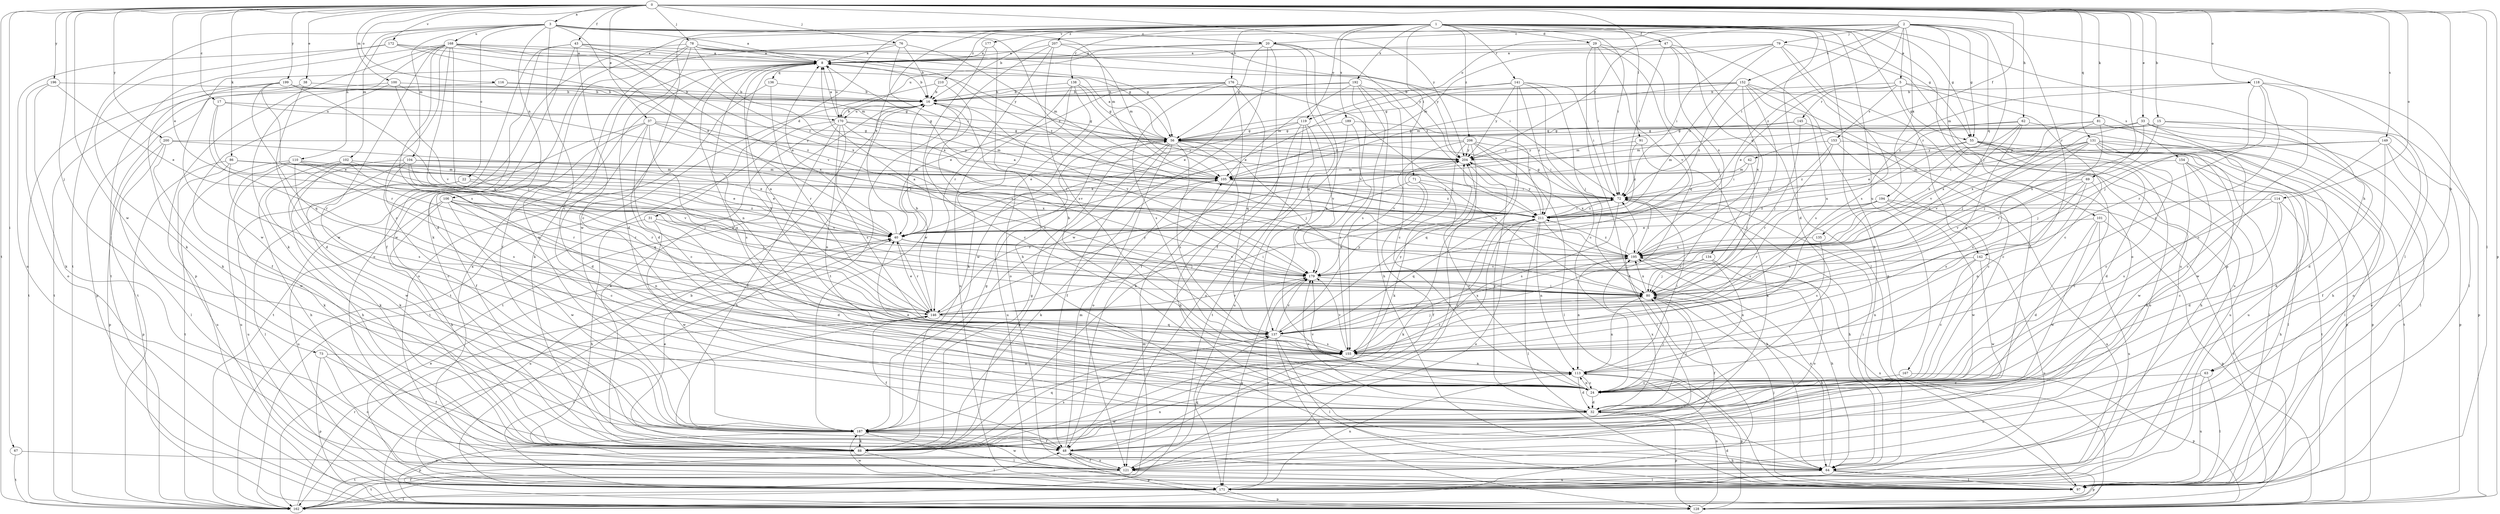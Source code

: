 strict digraph  {
0;
1;
2;
3;
5;
8;
15;
16;
17;
20;
22;
24;
29;
31;
32;
33;
37;
38;
40;
42;
43;
47;
48;
55;
56;
62;
63;
64;
67;
69;
71;
72;
73;
76;
78;
79;
80;
81;
86;
88;
91;
97;
100;
101;
102;
104;
105;
106;
110;
113;
114;
116;
118;
119;
121;
128;
131;
134;
135;
136;
137;
138;
141;
142;
145;
146;
149;
152;
153;
154;
155;
162;
167;
168;
170;
171;
172;
176;
177;
179;
187;
189;
192;
194;
195;
196;
199;
200;
204;
206;
207;
210;
211;
0 -> 3  [label=a];
0 -> 15  [label=b];
0 -> 17  [label=c];
0 -> 33  [label=e];
0 -> 37  [label=e];
0 -> 38  [label=e];
0 -> 40  [label=e];
0 -> 42  [label=f];
0 -> 43  [label=f];
0 -> 62  [label=h];
0 -> 63  [label=h];
0 -> 67  [label=i];
0 -> 69  [label=i];
0 -> 73  [label=j];
0 -> 76  [label=j];
0 -> 78  [label=j];
0 -> 81  [label=k];
0 -> 86  [label=k];
0 -> 91  [label=l];
0 -> 97  [label=l];
0 -> 100  [label=m];
0 -> 114  [label=o];
0 -> 116  [label=o];
0 -> 118  [label=o];
0 -> 128  [label=p];
0 -> 131  [label=q];
0 -> 149  [label=s];
0 -> 162  [label=t];
0 -> 172  [label=v];
0 -> 187  [label=w];
0 -> 196  [label=y];
0 -> 199  [label=y];
0 -> 200  [label=y];
0 -> 204  [label=y];
1 -> 29  [label=d];
1 -> 31  [label=d];
1 -> 32  [label=d];
1 -> 40  [label=e];
1 -> 47  [label=f];
1 -> 55  [label=g];
1 -> 63  [label=h];
1 -> 64  [label=h];
1 -> 71  [label=i];
1 -> 72  [label=i];
1 -> 88  [label=k];
1 -> 119  [label=o];
1 -> 128  [label=p];
1 -> 134  [label=q];
1 -> 138  [label=r];
1 -> 141  [label=r];
1 -> 142  [label=r];
1 -> 167  [label=u];
1 -> 176  [label=v];
1 -> 177  [label=v];
1 -> 187  [label=w];
1 -> 189  [label=x];
1 -> 192  [label=x];
1 -> 206  [label=z];
1 -> 207  [label=z];
1 -> 210  [label=z];
2 -> 5  [label=a];
2 -> 16  [label=b];
2 -> 20  [label=c];
2 -> 55  [label=g];
2 -> 72  [label=i];
2 -> 79  [label=j];
2 -> 80  [label=j];
2 -> 97  [label=l];
2 -> 101  [label=m];
2 -> 119  [label=o];
2 -> 135  [label=q];
2 -> 142  [label=r];
2 -> 152  [label=s];
2 -> 194  [label=x];
2 -> 204  [label=y];
2 -> 211  [label=z];
3 -> 8  [label=a];
3 -> 20  [label=c];
3 -> 22  [label=c];
3 -> 24  [label=c];
3 -> 40  [label=e];
3 -> 55  [label=g];
3 -> 102  [label=m];
3 -> 104  [label=m];
3 -> 105  [label=m];
3 -> 106  [label=n];
3 -> 110  [label=n];
3 -> 162  [label=t];
3 -> 168  [label=u];
3 -> 211  [label=z];
5 -> 16  [label=b];
5 -> 24  [label=c];
5 -> 40  [label=e];
5 -> 55  [label=g];
5 -> 145  [label=r];
5 -> 153  [label=s];
5 -> 154  [label=s];
8 -> 16  [label=b];
8 -> 32  [label=d];
8 -> 88  [label=k];
8 -> 113  [label=n];
8 -> 136  [label=q];
8 -> 155  [label=s];
8 -> 170  [label=u];
15 -> 32  [label=d];
15 -> 56  [label=g];
15 -> 105  [label=m];
15 -> 128  [label=p];
15 -> 195  [label=x];
16 -> 56  [label=g];
16 -> 155  [label=s];
16 -> 162  [label=t];
16 -> 170  [label=u];
16 -> 179  [label=v];
17 -> 40  [label=e];
17 -> 56  [label=g];
17 -> 146  [label=r];
17 -> 170  [label=u];
20 -> 8  [label=a];
20 -> 48  [label=f];
20 -> 56  [label=g];
20 -> 113  [label=n];
20 -> 137  [label=q];
20 -> 170  [label=u];
20 -> 187  [label=w];
20 -> 211  [label=z];
22 -> 72  [label=i];
22 -> 97  [label=l];
22 -> 171  [label=u];
22 -> 179  [label=v];
24 -> 8  [label=a];
24 -> 32  [label=d];
24 -> 40  [label=e];
24 -> 80  [label=j];
24 -> 113  [label=n];
24 -> 179  [label=v];
29 -> 8  [label=a];
29 -> 72  [label=i];
29 -> 80  [label=j];
29 -> 137  [label=q];
29 -> 162  [label=t];
29 -> 179  [label=v];
31 -> 32  [label=d];
31 -> 40  [label=e];
31 -> 64  [label=h];
31 -> 187  [label=w];
32 -> 80  [label=j];
32 -> 128  [label=p];
32 -> 179  [label=v];
32 -> 187  [label=w];
32 -> 195  [label=x];
32 -> 204  [label=y];
33 -> 56  [label=g];
33 -> 80  [label=j];
33 -> 88  [label=k];
33 -> 121  [label=o];
33 -> 171  [label=u];
33 -> 195  [label=x];
37 -> 24  [label=c];
37 -> 32  [label=d];
37 -> 48  [label=f];
37 -> 56  [label=g];
37 -> 155  [label=s];
37 -> 162  [label=t];
37 -> 179  [label=v];
37 -> 204  [label=y];
38 -> 16  [label=b];
38 -> 32  [label=d];
38 -> 162  [label=t];
40 -> 8  [label=a];
40 -> 80  [label=j];
40 -> 146  [label=r];
40 -> 171  [label=u];
40 -> 179  [label=v];
40 -> 195  [label=x];
42 -> 72  [label=i];
42 -> 80  [label=j];
42 -> 105  [label=m];
43 -> 8  [label=a];
43 -> 24  [label=c];
43 -> 32  [label=d];
43 -> 48  [label=f];
43 -> 56  [label=g];
43 -> 179  [label=v];
43 -> 187  [label=w];
47 -> 8  [label=a];
47 -> 72  [label=i];
47 -> 97  [label=l];
47 -> 128  [label=p];
47 -> 195  [label=x];
48 -> 64  [label=h];
48 -> 72  [label=i];
48 -> 105  [label=m];
48 -> 121  [label=o];
48 -> 128  [label=p];
48 -> 204  [label=y];
55 -> 32  [label=d];
55 -> 97  [label=l];
55 -> 121  [label=o];
55 -> 128  [label=p];
55 -> 171  [label=u];
55 -> 195  [label=x];
55 -> 204  [label=y];
56 -> 8  [label=a];
56 -> 48  [label=f];
56 -> 64  [label=h];
56 -> 80  [label=j];
56 -> 121  [label=o];
56 -> 128  [label=p];
56 -> 155  [label=s];
56 -> 171  [label=u];
56 -> 204  [label=y];
62 -> 40  [label=e];
62 -> 56  [label=g];
62 -> 64  [label=h];
62 -> 137  [label=q];
62 -> 179  [label=v];
62 -> 195  [label=x];
63 -> 24  [label=c];
63 -> 97  [label=l];
63 -> 121  [label=o];
63 -> 171  [label=u];
64 -> 72  [label=i];
64 -> 97  [label=l];
64 -> 128  [label=p];
64 -> 171  [label=u];
64 -> 195  [label=x];
67 -> 121  [label=o];
67 -> 162  [label=t];
69 -> 24  [label=c];
69 -> 72  [label=i];
69 -> 113  [label=n];
69 -> 155  [label=s];
69 -> 179  [label=v];
71 -> 24  [label=c];
71 -> 48  [label=f];
71 -> 72  [label=i];
71 -> 146  [label=r];
72 -> 56  [label=g];
72 -> 64  [label=h];
72 -> 155  [label=s];
72 -> 211  [label=z];
73 -> 48  [label=f];
73 -> 113  [label=n];
73 -> 121  [label=o];
73 -> 128  [label=p];
76 -> 8  [label=a];
76 -> 16  [label=b];
76 -> 72  [label=i];
76 -> 105  [label=m];
76 -> 187  [label=w];
78 -> 8  [label=a];
78 -> 32  [label=d];
78 -> 48  [label=f];
78 -> 72  [label=i];
78 -> 121  [label=o];
78 -> 187  [label=w];
78 -> 195  [label=x];
78 -> 204  [label=y];
78 -> 211  [label=z];
79 -> 8  [label=a];
79 -> 72  [label=i];
79 -> 105  [label=m];
79 -> 121  [label=o];
79 -> 155  [label=s];
79 -> 171  [label=u];
79 -> 211  [label=z];
80 -> 8  [label=a];
80 -> 48  [label=f];
80 -> 64  [label=h];
80 -> 113  [label=n];
80 -> 146  [label=r];
80 -> 195  [label=x];
81 -> 56  [label=g];
81 -> 80  [label=j];
81 -> 97  [label=l];
81 -> 146  [label=r];
81 -> 187  [label=w];
81 -> 195  [label=x];
86 -> 24  [label=c];
86 -> 40  [label=e];
86 -> 105  [label=m];
86 -> 128  [label=p];
86 -> 171  [label=u];
86 -> 211  [label=z];
88 -> 40  [label=e];
88 -> 56  [label=g];
88 -> 97  [label=l];
88 -> 113  [label=n];
88 -> 137  [label=q];
88 -> 155  [label=s];
88 -> 162  [label=t];
91 -> 88  [label=k];
91 -> 204  [label=y];
91 -> 211  [label=z];
97 -> 32  [label=d];
97 -> 80  [label=j];
97 -> 195  [label=x];
100 -> 16  [label=b];
100 -> 48  [label=f];
100 -> 162  [label=t];
100 -> 179  [label=v];
100 -> 195  [label=x];
101 -> 32  [label=d];
101 -> 40  [label=e];
101 -> 128  [label=p];
101 -> 171  [label=u];
101 -> 187  [label=w];
102 -> 64  [label=h];
102 -> 80  [label=j];
102 -> 88  [label=k];
102 -> 105  [label=m];
102 -> 146  [label=r];
102 -> 187  [label=w];
104 -> 64  [label=h];
104 -> 88  [label=k];
104 -> 105  [label=m];
104 -> 137  [label=q];
104 -> 146  [label=r];
104 -> 155  [label=s];
104 -> 195  [label=x];
105 -> 72  [label=i];
105 -> 88  [label=k];
105 -> 211  [label=z];
106 -> 24  [label=c];
106 -> 80  [label=j];
106 -> 88  [label=k];
106 -> 113  [label=n];
106 -> 171  [label=u];
106 -> 187  [label=w];
106 -> 211  [label=z];
110 -> 40  [label=e];
110 -> 88  [label=k];
110 -> 105  [label=m];
110 -> 146  [label=r];
110 -> 155  [label=s];
110 -> 162  [label=t];
110 -> 171  [label=u];
110 -> 179  [label=v];
113 -> 24  [label=c];
113 -> 32  [label=d];
113 -> 72  [label=i];
113 -> 128  [label=p];
114 -> 24  [label=c];
114 -> 32  [label=d];
114 -> 64  [label=h];
114 -> 155  [label=s];
114 -> 211  [label=z];
116 -> 16  [label=b];
116 -> 128  [label=p];
116 -> 211  [label=z];
118 -> 16  [label=b];
118 -> 24  [label=c];
118 -> 80  [label=j];
118 -> 97  [label=l];
118 -> 146  [label=r];
118 -> 155  [label=s];
118 -> 211  [label=z];
119 -> 40  [label=e];
119 -> 56  [label=g];
119 -> 88  [label=k];
119 -> 121  [label=o];
119 -> 162  [label=t];
119 -> 179  [label=v];
121 -> 8  [label=a];
121 -> 48  [label=f];
121 -> 97  [label=l];
121 -> 137  [label=q];
121 -> 162  [label=t];
121 -> 187  [label=w];
128 -> 16  [label=b];
128 -> 113  [label=n];
131 -> 24  [label=c];
131 -> 64  [label=h];
131 -> 72  [label=i];
131 -> 97  [label=l];
131 -> 105  [label=m];
131 -> 155  [label=s];
131 -> 162  [label=t];
131 -> 171  [label=u];
131 -> 179  [label=v];
131 -> 204  [label=y];
134 -> 80  [label=j];
134 -> 113  [label=n];
134 -> 121  [label=o];
134 -> 179  [label=v];
135 -> 155  [label=s];
135 -> 195  [label=x];
136 -> 16  [label=b];
136 -> 121  [label=o];
136 -> 146  [label=r];
137 -> 16  [label=b];
137 -> 80  [label=j];
137 -> 97  [label=l];
137 -> 128  [label=p];
137 -> 155  [label=s];
137 -> 179  [label=v];
137 -> 195  [label=x];
137 -> 204  [label=y];
138 -> 16  [label=b];
138 -> 56  [label=g];
138 -> 88  [label=k];
138 -> 121  [label=o];
138 -> 171  [label=u];
138 -> 211  [label=z];
141 -> 16  [label=b];
141 -> 24  [label=c];
141 -> 40  [label=e];
141 -> 72  [label=i];
141 -> 80  [label=j];
141 -> 155  [label=s];
141 -> 204  [label=y];
141 -> 211  [label=z];
142 -> 24  [label=c];
142 -> 113  [label=n];
142 -> 171  [label=u];
142 -> 179  [label=v];
142 -> 187  [label=w];
145 -> 24  [label=c];
145 -> 56  [label=g];
145 -> 80  [label=j];
145 -> 105  [label=m];
146 -> 8  [label=a];
146 -> 16  [label=b];
146 -> 40  [label=e];
146 -> 48  [label=f];
146 -> 72  [label=i];
146 -> 137  [label=q];
146 -> 179  [label=v];
146 -> 204  [label=y];
149 -> 24  [label=c];
149 -> 48  [label=f];
149 -> 80  [label=j];
149 -> 121  [label=o];
149 -> 128  [label=p];
149 -> 204  [label=y];
152 -> 16  [label=b];
152 -> 32  [label=d];
152 -> 56  [label=g];
152 -> 80  [label=j];
152 -> 105  [label=m];
152 -> 155  [label=s];
152 -> 171  [label=u];
152 -> 195  [label=x];
152 -> 211  [label=z];
153 -> 24  [label=c];
153 -> 128  [label=p];
153 -> 146  [label=r];
153 -> 204  [label=y];
153 -> 211  [label=z];
154 -> 88  [label=k];
154 -> 97  [label=l];
154 -> 105  [label=m];
154 -> 162  [label=t];
154 -> 187  [label=w];
155 -> 113  [label=n];
155 -> 179  [label=v];
155 -> 204  [label=y];
162 -> 48  [label=f];
162 -> 105  [label=m];
162 -> 146  [label=r];
167 -> 24  [label=c];
167 -> 128  [label=p];
168 -> 8  [label=a];
168 -> 24  [label=c];
168 -> 56  [label=g];
168 -> 80  [label=j];
168 -> 88  [label=k];
168 -> 128  [label=p];
168 -> 137  [label=q];
168 -> 155  [label=s];
168 -> 162  [label=t];
168 -> 187  [label=w];
168 -> 195  [label=x];
168 -> 211  [label=z];
170 -> 8  [label=a];
170 -> 16  [label=b];
170 -> 48  [label=f];
170 -> 56  [label=g];
170 -> 88  [label=k];
170 -> 105  [label=m];
170 -> 113  [label=n];
170 -> 155  [label=s];
170 -> 162  [label=t];
170 -> 179  [label=v];
171 -> 16  [label=b];
171 -> 40  [label=e];
171 -> 113  [label=n];
171 -> 128  [label=p];
171 -> 146  [label=r];
171 -> 162  [label=t];
171 -> 179  [label=v];
171 -> 187  [label=w];
172 -> 8  [label=a];
172 -> 88  [label=k];
172 -> 105  [label=m];
172 -> 171  [label=u];
172 -> 204  [label=y];
176 -> 16  [label=b];
176 -> 40  [label=e];
176 -> 48  [label=f];
176 -> 80  [label=j];
176 -> 137  [label=q];
176 -> 155  [label=s];
176 -> 187  [label=w];
177 -> 8  [label=a];
177 -> 64  [label=h];
177 -> 187  [label=w];
179 -> 80  [label=j];
179 -> 171  [label=u];
187 -> 48  [label=f];
187 -> 56  [label=g];
187 -> 88  [label=k];
187 -> 97  [label=l];
187 -> 128  [label=p];
187 -> 211  [label=z];
189 -> 56  [label=g];
189 -> 155  [label=s];
189 -> 171  [label=u];
189 -> 211  [label=z];
192 -> 16  [label=b];
192 -> 24  [label=c];
192 -> 40  [label=e];
192 -> 64  [label=h];
192 -> 105  [label=m];
192 -> 155  [label=s];
192 -> 179  [label=v];
194 -> 146  [label=r];
194 -> 155  [label=s];
194 -> 162  [label=t];
194 -> 171  [label=u];
194 -> 187  [label=w];
194 -> 211  [label=z];
195 -> 8  [label=a];
195 -> 64  [label=h];
195 -> 72  [label=i];
195 -> 113  [label=n];
195 -> 179  [label=v];
195 -> 211  [label=z];
196 -> 16  [label=b];
196 -> 40  [label=e];
196 -> 88  [label=k];
196 -> 121  [label=o];
199 -> 16  [label=b];
199 -> 56  [label=g];
199 -> 80  [label=j];
199 -> 88  [label=k];
199 -> 137  [label=q];
199 -> 146  [label=r];
199 -> 162  [label=t];
200 -> 40  [label=e];
200 -> 97  [label=l];
200 -> 128  [label=p];
200 -> 187  [label=w];
200 -> 204  [label=y];
204 -> 105  [label=m];
204 -> 195  [label=x];
206 -> 40  [label=e];
206 -> 72  [label=i];
206 -> 88  [label=k];
206 -> 97  [label=l];
206 -> 121  [label=o];
206 -> 137  [label=q];
206 -> 179  [label=v];
206 -> 204  [label=y];
207 -> 8  [label=a];
207 -> 105  [label=m];
207 -> 146  [label=r];
207 -> 155  [label=s];
207 -> 162  [label=t];
207 -> 204  [label=y];
210 -> 16  [label=b];
210 -> 24  [label=c];
210 -> 162  [label=t];
211 -> 40  [label=e];
211 -> 64  [label=h];
211 -> 72  [label=i];
211 -> 88  [label=k];
211 -> 97  [label=l];
211 -> 113  [label=n];
211 -> 121  [label=o];
211 -> 137  [label=q];
211 -> 204  [label=y];
}
